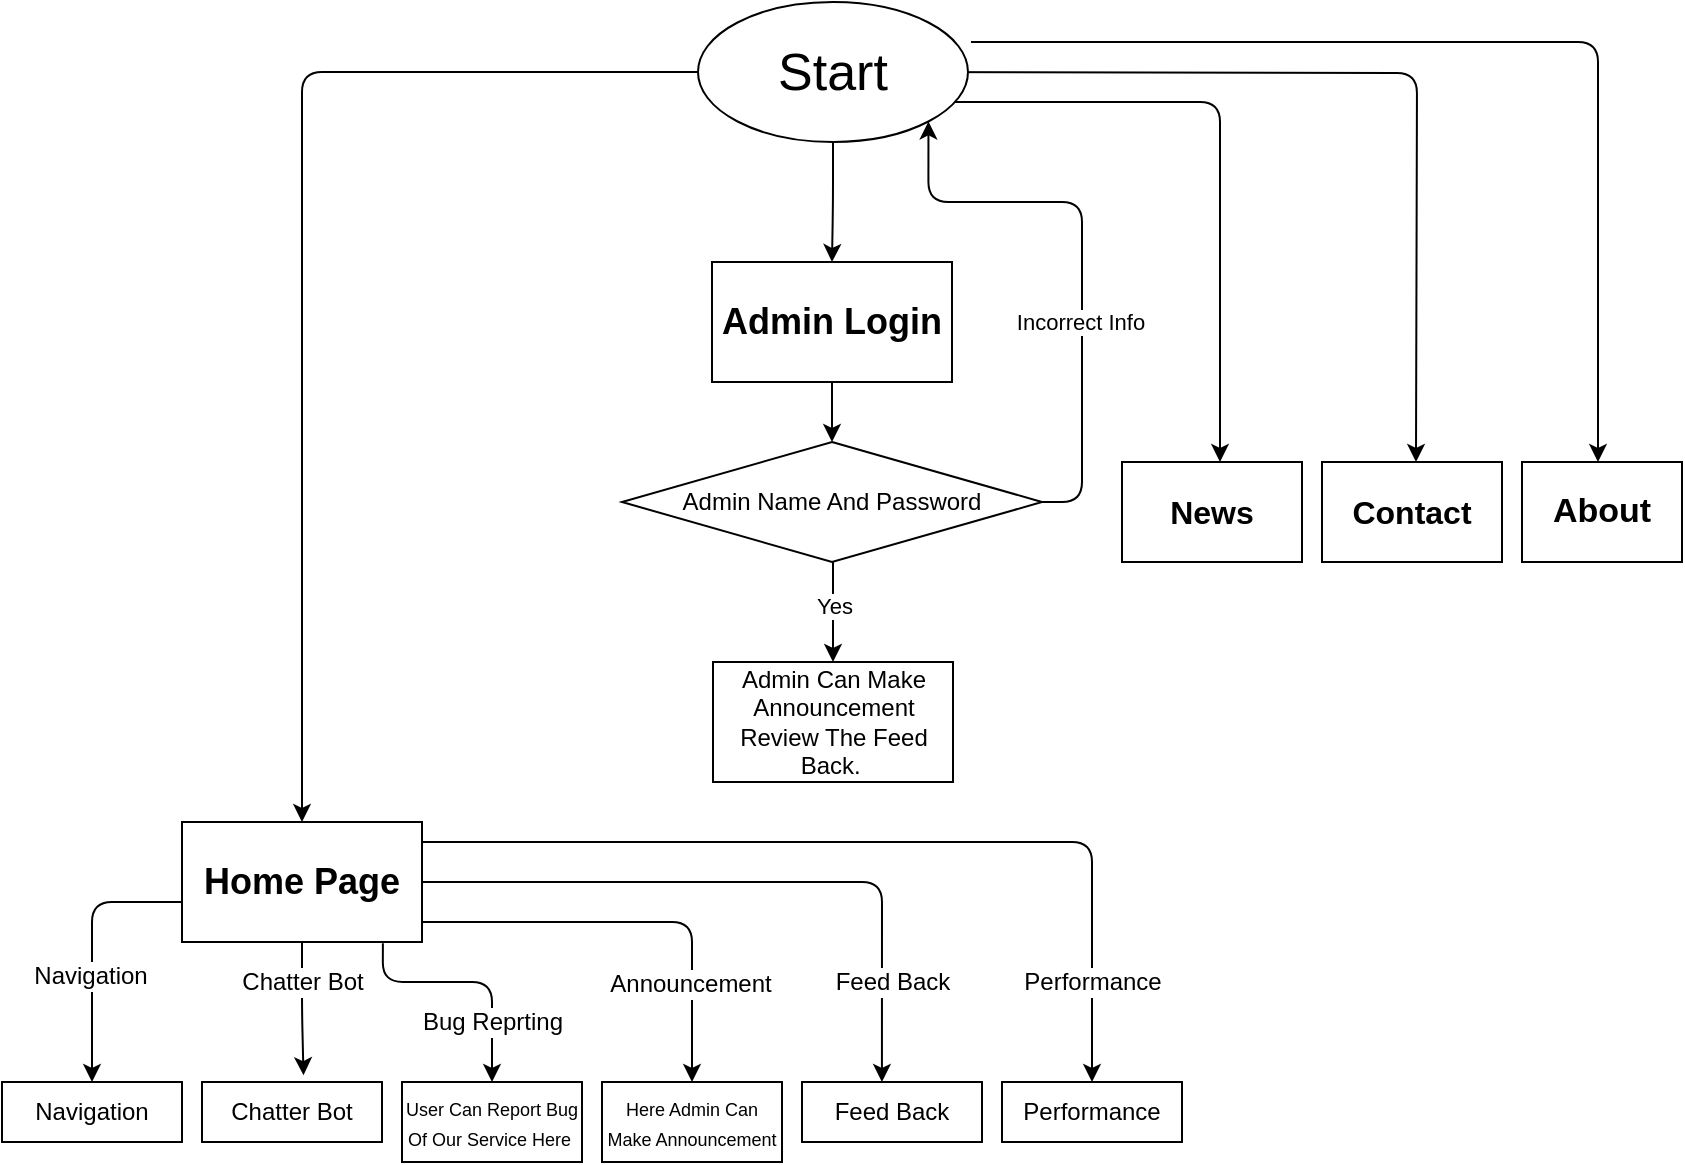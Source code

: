<mxfile version="14.7.0" type="github"><diagram id="RrSipgavA3_VO8GYOoDZ" name="Page-1"><mxGraphModel dx="1187" dy="689" grid="1" gridSize="10" guides="1" tooltips="1" connect="1" arrows="1" fold="1" page="1" pageScale="1" pageWidth="850" pageHeight="1100" math="0" shadow="0"><root><mxCell id="0"/><mxCell id="1" parent="0"/><mxCell id="9wbHcu9iXdCEVA8nqurg-284" style="edgeStyle=orthogonalEdgeStyle;curved=0;rounded=1;sketch=0;orthogonalLoop=1;jettySize=auto;html=1;entryX=0.5;entryY=0;entryDx=0;entryDy=0;startSize=6;strokeWidth=1;" edge="1" parent="1" source="9wbHcu9iXdCEVA8nqurg-1" target="9wbHcu9iXdCEVA8nqurg-4"><mxGeometry relative="1" as="geometry"/></mxCell><mxCell id="9wbHcu9iXdCEVA8nqurg-311" style="edgeStyle=orthogonalEdgeStyle;curved=0;rounded=1;sketch=0;orthogonalLoop=1;jettySize=auto;html=1;entryX=0.5;entryY=0;entryDx=0;entryDy=0;startSize=6;strokeWidth=1;" edge="1" parent="1" source="9wbHcu9iXdCEVA8nqurg-1" target="9wbHcu9iXdCEVA8nqurg-300"><mxGeometry relative="1" as="geometry"/></mxCell><mxCell id="9wbHcu9iXdCEVA8nqurg-312" style="edgeStyle=orthogonalEdgeStyle;curved=0;rounded=1;sketch=0;orthogonalLoop=1;jettySize=auto;html=1;startSize=6;strokeWidth=1;" edge="1" parent="1"><mxGeometry relative="1" as="geometry"><mxPoint x="619" y="240" as="targetPoint"/><mxPoint x="465.487" y="60" as="sourcePoint"/><Array as="points"><mxPoint x="619" y="60"/></Array></mxGeometry></mxCell><mxCell id="9wbHcu9iXdCEVA8nqurg-315" style="edgeStyle=orthogonalEdgeStyle;curved=0;rounded=1;sketch=0;orthogonalLoop=1;jettySize=auto;html=1;startSize=6;strokeWidth=1;" edge="1" parent="1"><mxGeometry relative="1" as="geometry"><mxPoint x="717" y="240" as="targetPoint"/><mxPoint x="450" y="45" as="sourcePoint"/></mxGeometry></mxCell><mxCell id="9wbHcu9iXdCEVA8nqurg-317" style="edgeStyle=orthogonalEdgeStyle;curved=0;rounded=1;sketch=0;orthogonalLoop=1;jettySize=auto;html=1;startSize=6;strokeWidth=1;" edge="1" parent="1"><mxGeometry relative="1" as="geometry"><mxPoint x="808" y="240" as="targetPoint"/><mxPoint x="494.487" y="30" as="sourcePoint"/><Array as="points"><mxPoint x="808" y="30"/></Array></mxGeometry></mxCell><mxCell id="9wbHcu9iXdCEVA8nqurg-1" value="&lt;h1&gt;&lt;span style=&quot;font-weight: normal&quot;&gt;&lt;font style=&quot;font-size: 26px&quot;&gt;Start&lt;/font&gt;&lt;/span&gt;&lt;/h1&gt;" style="ellipse;whiteSpace=wrap;html=1;" vertex="1" parent="1"><mxGeometry x="358" y="10" width="135" height="70" as="geometry"/></mxCell><mxCell id="9wbHcu9iXdCEVA8nqurg-285" style="edgeStyle=orthogonalEdgeStyle;curved=0;rounded=1;sketch=0;orthogonalLoop=1;jettySize=auto;html=1;entryX=0.5;entryY=0;entryDx=0;entryDy=0;startSize=6;strokeWidth=1;" edge="1" parent="1" source="9wbHcu9iXdCEVA8nqurg-4" target="9wbHcu9iXdCEVA8nqurg-13"><mxGeometry relative="1" as="geometry"><Array as="points"><mxPoint x="55" y="460"/></Array></mxGeometry></mxCell><mxCell id="9wbHcu9iXdCEVA8nqurg-293" value="&lt;span style=&quot;font-size: 12px;&quot;&gt;Navigation&lt;/span&gt;" style="edgeLabel;html=1;align=center;verticalAlign=middle;resizable=0;points=[];labelBorderColor=none;labelBackgroundColor=#FFFFFF;" vertex="1" connectable="0" parent="9wbHcu9iXdCEVA8nqurg-285"><mxGeometry x="0.21" y="-1" relative="1" as="geometry"><mxPoint as="offset"/></mxGeometry></mxCell><mxCell id="9wbHcu9iXdCEVA8nqurg-288" style="edgeStyle=orthogonalEdgeStyle;curved=0;rounded=1;sketch=0;orthogonalLoop=1;jettySize=auto;html=1;startSize=6;strokeWidth=1;entryX=0.5;entryY=0;entryDx=0;entryDy=0;exitX=0.837;exitY=1.01;exitDx=0;exitDy=0;exitPerimeter=0;" edge="1" parent="1" source="9wbHcu9iXdCEVA8nqurg-4" target="9wbHcu9iXdCEVA8nqurg-16"><mxGeometry relative="1" as="geometry"><mxPoint x="270" y="540" as="targetPoint"/><Array as="points"><mxPoint x="200" y="500"/><mxPoint x="255" y="500"/></Array></mxGeometry></mxCell><mxCell id="9wbHcu9iXdCEVA8nqurg-295" value="&lt;span style=&quot;font-size: 12px;&quot;&gt;Bug Reprting&lt;/span&gt;" style="edgeLabel;html=1;align=center;verticalAlign=middle;resizable=0;points=[];labelBackgroundColor=#FFFFFF;" vertex="1" connectable="0" parent="9wbHcu9iXdCEVA8nqurg-288"><mxGeometry x="-0.408" y="-1" relative="1" as="geometry"><mxPoint x="37" y="19" as="offset"/></mxGeometry></mxCell><mxCell id="9wbHcu9iXdCEVA8nqurg-289" style="edgeStyle=orthogonalEdgeStyle;curved=0;rounded=1;sketch=0;orthogonalLoop=1;jettySize=auto;html=1;entryX=0.564;entryY=-0.113;entryDx=0;entryDy=0;entryPerimeter=0;startSize=6;strokeWidth=1;" edge="1" parent="1" source="9wbHcu9iXdCEVA8nqurg-4" target="9wbHcu9iXdCEVA8nqurg-15"><mxGeometry relative="1" as="geometry"/></mxCell><mxCell id="9wbHcu9iXdCEVA8nqurg-294" value="&lt;span style=&quot;font-size: 12px;&quot;&gt;Chatter Bot&lt;/span&gt;" style="edgeLabel;html=1;align=center;verticalAlign=middle;resizable=0;points=[];labelBackgroundColor=#FFFFFF;" vertex="1" connectable="0" parent="9wbHcu9iXdCEVA8nqurg-289"><mxGeometry x="-0.237" y="-1" relative="1" as="geometry"><mxPoint x="1" y="-6" as="offset"/></mxGeometry></mxCell><mxCell id="9wbHcu9iXdCEVA8nqurg-290" style="edgeStyle=orthogonalEdgeStyle;curved=0;rounded=1;sketch=0;orthogonalLoop=1;jettySize=auto;html=1;entryX=0.5;entryY=0;entryDx=0;entryDy=0;startSize=6;strokeWidth=1;" edge="1" parent="1" source="9wbHcu9iXdCEVA8nqurg-4" target="9wbHcu9iXdCEVA8nqurg-17"><mxGeometry relative="1" as="geometry"><Array as="points"><mxPoint x="355" y="470"/></Array></mxGeometry></mxCell><mxCell id="9wbHcu9iXdCEVA8nqurg-296" value="&lt;span style=&quot;font-size: 12px;&quot;&gt;Announcement&lt;/span&gt;" style="edgeLabel;html=1;align=center;verticalAlign=middle;resizable=0;points=[];labelBackgroundColor=#FFFFFF;" vertex="1" connectable="0" parent="9wbHcu9iXdCEVA8nqurg-290"><mxGeometry x="0.54" y="-1" relative="1" as="geometry"><mxPoint as="offset"/></mxGeometry></mxCell><mxCell id="9wbHcu9iXdCEVA8nqurg-291" style="edgeStyle=orthogonalEdgeStyle;curved=0;rounded=1;sketch=0;orthogonalLoop=1;jettySize=auto;html=1;entryX=0.444;entryY=0;entryDx=0;entryDy=0;entryPerimeter=0;startSize=6;strokeWidth=1;" edge="1" parent="1" source="9wbHcu9iXdCEVA8nqurg-4" target="9wbHcu9iXdCEVA8nqurg-279"><mxGeometry relative="1" as="geometry"/></mxCell><mxCell id="9wbHcu9iXdCEVA8nqurg-298" value="&lt;span style=&quot;font-size: 12px;&quot;&gt;Feed Back&lt;/span&gt;" style="edgeLabel;html=1;align=center;verticalAlign=middle;resizable=0;points=[];labelBackgroundColor=#FFFFFF;" vertex="1" connectable="0" parent="9wbHcu9iXdCEVA8nqurg-291"><mxGeometry x="0.57" y="-2" relative="1" as="geometry"><mxPoint x="7" y="21" as="offset"/></mxGeometry></mxCell><mxCell id="9wbHcu9iXdCEVA8nqurg-292" style="edgeStyle=orthogonalEdgeStyle;curved=0;rounded=1;sketch=0;orthogonalLoop=1;jettySize=auto;html=1;entryX=0.5;entryY=0;entryDx=0;entryDy=0;startSize=6;strokeWidth=1;" edge="1" parent="1" source="9wbHcu9iXdCEVA8nqurg-4" target="9wbHcu9iXdCEVA8nqurg-280"><mxGeometry relative="1" as="geometry"><Array as="points"><mxPoint x="555" y="430"/></Array></mxGeometry></mxCell><mxCell id="9wbHcu9iXdCEVA8nqurg-299" value="&lt;span style=&quot;font-size: 12px;&quot;&gt;Performance&lt;/span&gt;" style="edgeLabel;html=1;align=center;verticalAlign=middle;resizable=0;points=[];labelBorderColor=none;labelBackgroundColor=#FFFFFF;" vertex="1" connectable="0" parent="9wbHcu9iXdCEVA8nqurg-292"><mxGeometry x="0.623" y="-1" relative="1" as="geometry"><mxPoint x="1" y="36" as="offset"/></mxGeometry></mxCell><mxCell id="9wbHcu9iXdCEVA8nqurg-4" value="&lt;h2&gt;Home Page&lt;/h2&gt;" style="rounded=0;whiteSpace=wrap;html=1;" vertex="1" parent="1"><mxGeometry x="100" y="420" width="120" height="60" as="geometry"/></mxCell><mxCell id="9wbHcu9iXdCEVA8nqurg-13" value="Navigation" style="rounded=0;whiteSpace=wrap;html=1;sketch=0;" vertex="1" parent="1"><mxGeometry x="10" y="550" width="90" height="30" as="geometry"/></mxCell><mxCell id="9wbHcu9iXdCEVA8nqurg-15" value="Chatter Bot" style="rounded=0;whiteSpace=wrap;html=1;sketch=0;" vertex="1" parent="1"><mxGeometry x="110" y="550" width="90" height="30" as="geometry"/></mxCell><mxCell id="9wbHcu9iXdCEVA8nqurg-16" value="&lt;font style=&quot;font-size: 9px&quot;&gt;User Can Report Bug&lt;br&gt;Of Our Service Here&amp;nbsp;&lt;/font&gt;" style="rounded=0;whiteSpace=wrap;html=1;sketch=0;" vertex="1" parent="1"><mxGeometry x="210" y="550" width="90" height="40" as="geometry"/></mxCell><mxCell id="9wbHcu9iXdCEVA8nqurg-17" value="&lt;font style=&quot;font-size: 9px&quot;&gt;Here Admin Can Make Announcement&lt;/font&gt;" style="rounded=0;whiteSpace=wrap;html=1;sketch=0;" vertex="1" parent="1"><mxGeometry x="310" y="550" width="90" height="40" as="geometry"/></mxCell><mxCell id="9wbHcu9iXdCEVA8nqurg-279" value="Feed Back" style="rounded=0;whiteSpace=wrap;html=1;sketch=0;" vertex="1" parent="1"><mxGeometry x="410" y="550" width="90" height="30" as="geometry"/></mxCell><mxCell id="9wbHcu9iXdCEVA8nqurg-280" value="Performance" style="rounded=0;whiteSpace=wrap;html=1;sketch=0;" vertex="1" parent="1"><mxGeometry x="510" y="550" width="90" height="30" as="geometry"/></mxCell><mxCell id="9wbHcu9iXdCEVA8nqurg-302" style="edgeStyle=orthogonalEdgeStyle;curved=0;rounded=1;sketch=0;orthogonalLoop=1;jettySize=auto;html=1;entryX=0.5;entryY=0;entryDx=0;entryDy=0;startSize=6;strokeWidth=1;" edge="1" parent="1" source="9wbHcu9iXdCEVA8nqurg-300" target="9wbHcu9iXdCEVA8nqurg-301"><mxGeometry relative="1" as="geometry"/></mxCell><mxCell id="9wbHcu9iXdCEVA8nqurg-300" value="&lt;h2&gt;&lt;b&gt;Admin Login&lt;/b&gt;&lt;/h2&gt;" style="rounded=0;whiteSpace=wrap;html=1;labelBackgroundColor=#FFFFFF;sketch=0;" vertex="1" parent="1"><mxGeometry x="365" y="140" width="120" height="60" as="geometry"/></mxCell><mxCell id="9wbHcu9iXdCEVA8nqurg-303" style="edgeStyle=orthogonalEdgeStyle;curved=0;rounded=1;sketch=0;orthogonalLoop=1;jettySize=auto;html=1;startSize=6;strokeWidth=1;exitX=1;exitY=0.5;exitDx=0;exitDy=0;entryX=1;entryY=1;entryDx=0;entryDy=0;" edge="1" parent="1" source="9wbHcu9iXdCEVA8nqurg-301" target="9wbHcu9iXdCEVA8nqurg-1"><mxGeometry relative="1" as="geometry"><mxPoint x="480" y="80" as="targetPoint"/><Array as="points"><mxPoint x="550" y="260"/><mxPoint x="550" y="110"/><mxPoint x="473" y="110"/></Array></mxGeometry></mxCell><mxCell id="9wbHcu9iXdCEVA8nqurg-307" value="Incorrect Info" style="edgeLabel;html=1;align=center;verticalAlign=middle;resizable=0;points=[];labelBackgroundColor=#FFFFFF;" vertex="1" connectable="0" parent="9wbHcu9iXdCEVA8nqurg-303"><mxGeometry x="0.012" y="1" relative="1" as="geometry"><mxPoint y="35" as="offset"/></mxGeometry></mxCell><mxCell id="9wbHcu9iXdCEVA8nqurg-309" style="edgeStyle=orthogonalEdgeStyle;curved=0;rounded=1;sketch=0;orthogonalLoop=1;jettySize=auto;html=1;entryX=0.5;entryY=0;entryDx=0;entryDy=0;startSize=6;strokeWidth=1;" edge="1" parent="1" source="9wbHcu9iXdCEVA8nqurg-301" target="9wbHcu9iXdCEVA8nqurg-308"><mxGeometry relative="1" as="geometry"><Array as="points"><mxPoint x="425" y="310"/></Array></mxGeometry></mxCell><mxCell id="9wbHcu9iXdCEVA8nqurg-310" value="Yes" style="edgeLabel;html=1;align=center;verticalAlign=middle;resizable=0;points=[];" vertex="1" connectable="0" parent="9wbHcu9iXdCEVA8nqurg-309"><mxGeometry x="-0.146" relative="1" as="geometry"><mxPoint as="offset"/></mxGeometry></mxCell><mxCell id="9wbHcu9iXdCEVA8nqurg-301" value="Admin Name And Password" style="rhombus;whiteSpace=wrap;html=1;rounded=0;labelBackgroundColor=#FFFFFF;sketch=0;" vertex="1" parent="1"><mxGeometry x="320" y="230" width="210" height="60" as="geometry"/></mxCell><mxCell id="9wbHcu9iXdCEVA8nqurg-308" value="Admin Can Make Announcement Review The Feed Back.&amp;nbsp;" style="rounded=0;whiteSpace=wrap;html=1;labelBackgroundColor=#FFFFFF;sketch=0;" vertex="1" parent="1"><mxGeometry x="365.5" y="340" width="120" height="60" as="geometry"/></mxCell><mxCell id="9wbHcu9iXdCEVA8nqurg-314" value="&lt;h3&gt;&lt;font style=&quot;font-size: 16px&quot;&gt;News&lt;/font&gt;&lt;/h3&gt;" style="rounded=0;whiteSpace=wrap;html=1;labelBackgroundColor=#FFFFFF;sketch=0;" vertex="1" parent="1"><mxGeometry x="570" y="240" width="90" height="50" as="geometry"/></mxCell><mxCell id="9wbHcu9iXdCEVA8nqurg-316" value="&lt;h3&gt;&lt;b&gt;&lt;font style=&quot;font-size: 16px&quot;&gt;Contact&lt;/font&gt;&lt;/b&gt;&lt;/h3&gt;" style="rounded=0;whiteSpace=wrap;html=1;labelBackgroundColor=#FFFFFF;sketch=0;" vertex="1" parent="1"><mxGeometry x="670" y="240" width="90" height="50" as="geometry"/></mxCell><mxCell id="9wbHcu9iXdCEVA8nqurg-318" value="&lt;b&gt;&lt;font style=&quot;font-size: 17px&quot;&gt;About&lt;/font&gt;&lt;/b&gt;" style="rounded=0;whiteSpace=wrap;html=1;labelBackgroundColor=#FFFFFF;sketch=0;" vertex="1" parent="1"><mxGeometry x="770" y="240" width="80" height="50" as="geometry"/></mxCell></root></mxGraphModel></diagram></mxfile>